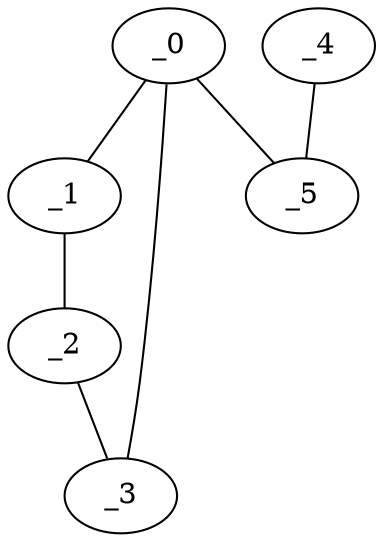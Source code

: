 graph HP1_0078 {
	_0	 [x="1.02626",
		y="2.76381"];
	_1	 [x="1.15028",
		y="0.257298"];
	_0 -- _1;
	_3	 [x="1.86498",
		y="3.10482"];
	_0 -- _3;
	_5	 [x="2.4358",
		y="2.03943"];
	_0 -- _5;
	_2	 [x="2.30583",
		y="0.627374"];
	_1 -- _2;
	_2 -- _3;
	_4	 [x="0.420469",
		y="1.80703"];
	_4 -- _5;
}
